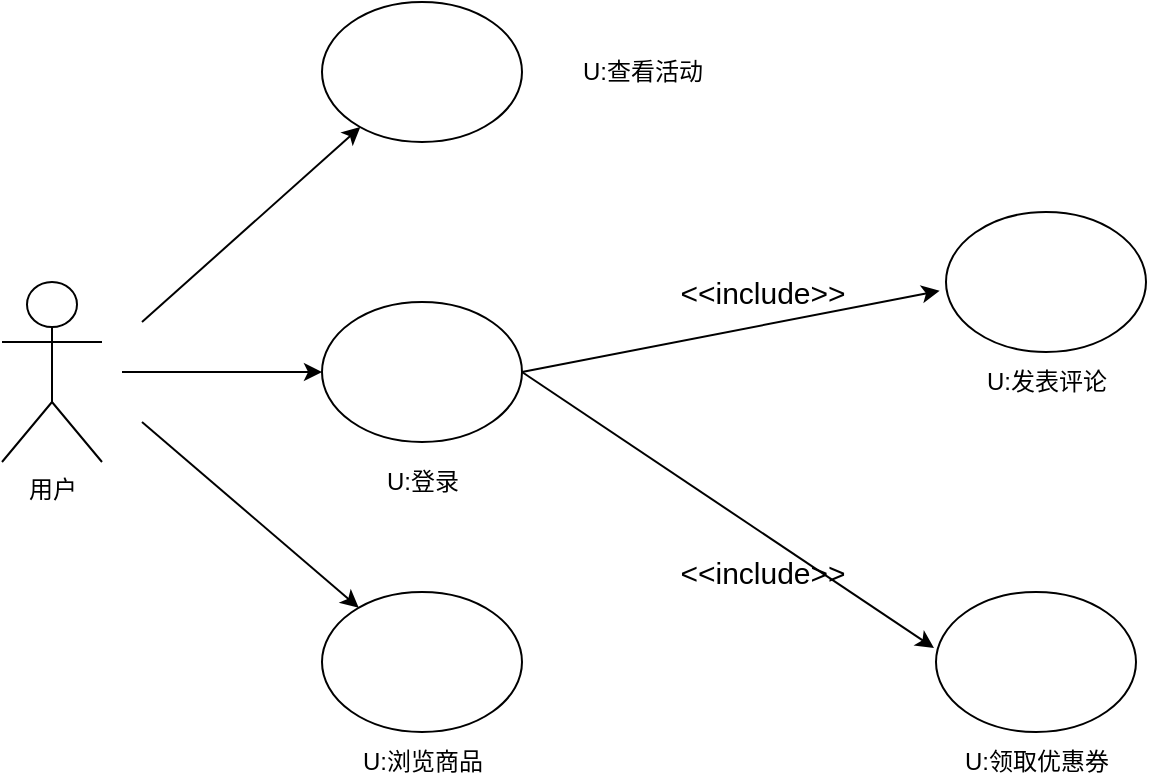 <mxfile version="13.10.0" type="github">
  <diagram id="yHeF4_bzrxLTXPKwY5sZ" name="Page-1">
    <mxGraphModel dx="2203" dy="754" grid="1" gridSize="10" guides="1" tooltips="1" connect="1" arrows="1" fold="1" page="1" pageScale="1" pageWidth="827" pageHeight="1169" math="0" shadow="0">
      <root>
        <mxCell id="0" />
        <mxCell id="1" parent="0" />
        <mxCell id="8tCWAQmAQTB_diqJKxat-3" value="用户" style="shape=umlActor;verticalLabelPosition=bottom;verticalAlign=top;html=1;outlineConnect=0;" parent="1" vertex="1">
          <mxGeometry x="-800" y="320" width="50" height="90" as="geometry" />
        </mxCell>
        <mxCell id="_Clz8MUd7i8ZwyRCdDxm-2" style="edgeStyle=orthogonalEdgeStyle;rounded=0;orthogonalLoop=1;jettySize=auto;html=1;endArrow=none;endFill=0;startArrow=classic;startFill=1;" parent="1" source="8tCWAQmAQTB_diqJKxat-13" edge="1">
          <mxGeometry relative="1" as="geometry">
            <mxPoint x="-740" y="365" as="targetPoint" />
          </mxGeometry>
        </mxCell>
        <mxCell id="8tCWAQmAQTB_diqJKxat-13" value="" style="ellipse;whiteSpace=wrap;html=1;" parent="1" vertex="1">
          <mxGeometry x="-640" y="330" width="100" height="70" as="geometry" />
        </mxCell>
        <mxCell id="_Clz8MUd7i8ZwyRCdDxm-8" style="edgeStyle=none;rounded=0;orthogonalLoop=1;jettySize=auto;html=1;startArrow=classic;startFill=1;endArrow=none;endFill=0;" parent="1" source="a20E3AveytMEfijFkvdX-1" edge="1">
          <mxGeometry relative="1" as="geometry">
            <mxPoint x="-730" y="390" as="targetPoint" />
          </mxGeometry>
        </mxCell>
        <mxCell id="_Clz8MUd7i8ZwyRCdDxm-28" style="edgeStyle=none;rounded=0;orthogonalLoop=1;jettySize=auto;html=1;startArrow=classic;startFill=1;endArrow=none;endFill=0;" parent="1" edge="1">
          <mxGeometry relative="1" as="geometry">
            <mxPoint x="-540" y="365" as="targetPoint" />
            <mxPoint x="-331.174" y="324.372" as="sourcePoint" />
          </mxGeometry>
        </mxCell>
        <mxCell id="_Clz8MUd7i8ZwyRCdDxm-46" style="edgeStyle=none;rounded=0;orthogonalLoop=1;jettySize=auto;html=1;entryX=0;entryY=0.5;entryDx=0;entryDy=0;startArrow=classic;startFill=1;endArrow=none;endFill=0;" parent="1" target="_Clz8MUd7i8ZwyRCdDxm-40" edge="1">
          <mxGeometry relative="1" as="geometry">
            <mxPoint x="-233" y="315" as="sourcePoint" />
          </mxGeometry>
        </mxCell>
        <mxCell id="8tCWAQmAQTB_diqJKxat-22" value="" style="ellipse;whiteSpace=wrap;html=1;" parent="1" vertex="1">
          <mxGeometry x="-333" y="475" width="100" height="70" as="geometry" />
        </mxCell>
        <mxCell id="d_4f9FTK0BvBkenBgBJO-109" value="&lt;span&gt;U:登录&lt;/span&gt;" style="text;html=1;align=center;verticalAlign=middle;resizable=0;points=[];autosize=1;" parent="1" vertex="1">
          <mxGeometry x="-615" y="410" width="50" height="20" as="geometry" />
        </mxCell>
        <mxCell id="d_4f9FTK0BvBkenBgBJO-117" value="&lt;span&gt;U:&lt;/span&gt;&lt;span&gt;领取优惠券&lt;/span&gt;" style="text;html=1;align=center;verticalAlign=middle;resizable=0;points=[];autosize=1;" parent="1" vertex="1">
          <mxGeometry x="-328" y="550" width="90" height="20" as="geometry" />
        </mxCell>
        <mxCell id="_Clz8MUd7i8ZwyRCdDxm-50" style="edgeStyle=none;rounded=0;orthogonalLoop=1;jettySize=auto;html=1;entryX=1;entryY=0.5;entryDx=0;entryDy=0;startArrow=classic;startFill=1;endArrow=none;endFill=0;exitX=-0.01;exitY=0.4;exitDx=0;exitDy=0;exitPerimeter=0;" parent="1" target="8tCWAQmAQTB_diqJKxat-13" edge="1">
          <mxGeometry relative="1" as="geometry">
            <mxPoint x="-334" y="503" as="sourcePoint" />
          </mxGeometry>
        </mxCell>
        <mxCell id="_Clz8MUd7i8ZwyRCdDxm-40" value="" style="ellipse;whiteSpace=wrap;html=1;" parent="1" vertex="1">
          <mxGeometry x="-328" y="285" width="100" height="70" as="geometry" />
        </mxCell>
        <mxCell id="_Clz8MUd7i8ZwyRCdDxm-41" value="&lt;span&gt;U:发表&lt;/span&gt;&lt;span&gt;评论&lt;/span&gt;" style="text;html=1;align=center;verticalAlign=middle;resizable=0;points=[];autosize=1;" parent="1" vertex="1">
          <mxGeometry x="-318" y="360" width="80" height="20" as="geometry" />
        </mxCell>
        <mxCell id="_Clz8MUd7i8ZwyRCdDxm-51" value="&lt;font style=&quot;font-size: 15px&quot;&gt;&amp;lt;&amp;lt;include&amp;gt;&amp;gt;&lt;/font&gt;" style="text;html=1;align=center;verticalAlign=middle;resizable=0;points=[];autosize=1;" parent="1" vertex="1">
          <mxGeometry x="-470" y="455" width="100" height="20" as="geometry" />
        </mxCell>
        <mxCell id="_Clz8MUd7i8ZwyRCdDxm-59" style="rounded=0;orthogonalLoop=1;jettySize=auto;html=1;startArrow=classic;startFill=1;endArrow=none;endFill=0;" parent="1" source="_Clz8MUd7i8ZwyRCdDxm-57" edge="1">
          <mxGeometry relative="1" as="geometry">
            <mxPoint x="-730" y="340" as="targetPoint" />
          </mxGeometry>
        </mxCell>
        <mxCell id="_Clz8MUd7i8ZwyRCdDxm-57" value="" style="ellipse;whiteSpace=wrap;html=1;" parent="1" vertex="1">
          <mxGeometry x="-640" y="180" width="100" height="70" as="geometry" />
        </mxCell>
        <mxCell id="_Clz8MUd7i8ZwyRCdDxm-58" value="&lt;span&gt;U:&lt;/span&gt;&lt;span&gt;查看活动&lt;/span&gt;" style="text;html=1;align=center;verticalAlign=middle;resizable=0;points=[];autosize=1;" parent="1" vertex="1">
          <mxGeometry x="-520" y="205" width="80" height="20" as="geometry" />
        </mxCell>
        <mxCell id="a20E3AveytMEfijFkvdX-1" value="" style="ellipse;whiteSpace=wrap;html=1;" parent="1" vertex="1">
          <mxGeometry x="-640" y="475" width="100" height="70" as="geometry" />
        </mxCell>
        <mxCell id="a20E3AveytMEfijFkvdX-2" value="&lt;span&gt;U:&lt;/span&gt;&lt;span&gt;浏览商品&lt;/span&gt;" style="text;html=1;align=center;verticalAlign=middle;resizable=0;points=[];autosize=1;" parent="1" vertex="1">
          <mxGeometry x="-630" y="550" width="80" height="20" as="geometry" />
        </mxCell>
        <mxCell id="a20E3AveytMEfijFkvdX-4" value="&lt;font style=&quot;font-size: 15px&quot;&gt;&amp;lt;&amp;lt;include&amp;gt;&amp;gt;&lt;/font&gt;" style="text;html=1;align=center;verticalAlign=middle;resizable=0;points=[];autosize=1;" parent="1" vertex="1">
          <mxGeometry x="-470" y="315" width="100" height="20" as="geometry" />
        </mxCell>
      </root>
    </mxGraphModel>
  </diagram>
</mxfile>
